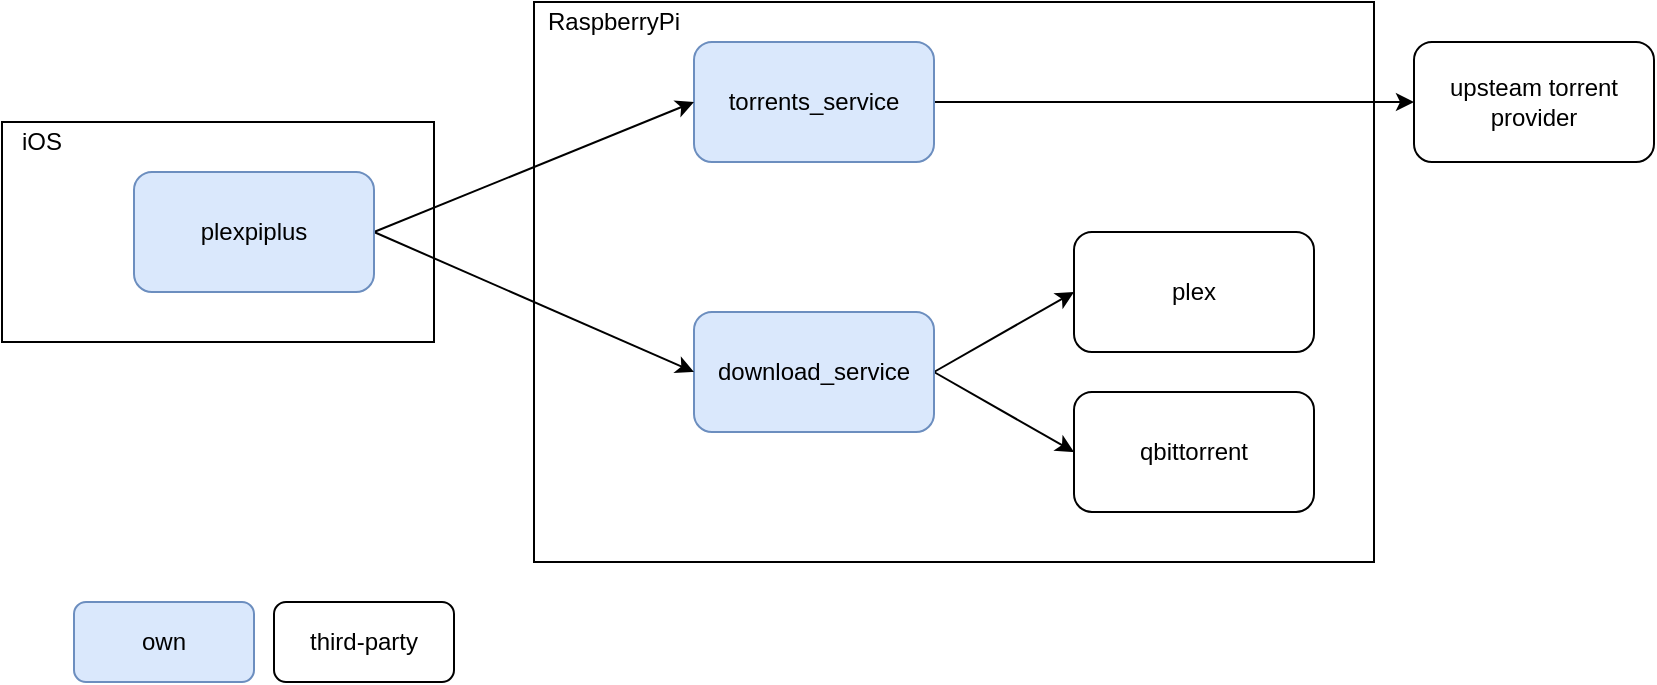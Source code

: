 <mxfile version="13.8.8" type="github">
  <diagram id="Hw00q0e1_EGyrgnhiQJS" name="Page-1">
    <mxGraphModel dx="2253" dy="914" grid="1" gridSize="10" guides="1" tooltips="1" connect="1" arrows="1" fold="1" page="1" pageScale="1" pageWidth="827" pageHeight="1169" math="0" shadow="0">
      <root>
        <mxCell id="0" />
        <mxCell id="1" parent="0" />
        <mxCell id="ZQ5dfZ5US8KDUxNtynS0-21" value="" style="group" vertex="1" connectable="0" parent="1">
          <mxGeometry x="260" y="150" width="420" height="280" as="geometry" />
        </mxCell>
        <mxCell id="ZQ5dfZ5US8KDUxNtynS0-12" value="" style="rounded=0;whiteSpace=wrap;html=1;shadow=0;fillColor=none;" vertex="1" parent="ZQ5dfZ5US8KDUxNtynS0-21">
          <mxGeometry width="420" height="280" as="geometry" />
        </mxCell>
        <mxCell id="ZQ5dfZ5US8KDUxNtynS0-13" value="RaspberryPi" style="text;html=1;strokeColor=none;fillColor=none;align=center;verticalAlign=middle;whiteSpace=wrap;rounded=0;shadow=0;" vertex="1" parent="ZQ5dfZ5US8KDUxNtynS0-21">
          <mxGeometry x="20" width="40" height="20" as="geometry" />
        </mxCell>
        <mxCell id="T0_l8bEOc6JnCAgAHngF-13" style="edgeStyle=none;rounded=0;orthogonalLoop=1;jettySize=auto;html=1;exitX=1;exitY=0.5;exitDx=0;exitDy=0;" parent="1" source="T0_l8bEOc6JnCAgAHngF-2" target="T0_l8bEOc6JnCAgAHngF-12" edge="1">
          <mxGeometry relative="1" as="geometry" />
        </mxCell>
        <mxCell id="T0_l8bEOc6JnCAgAHngF-2" value="torrents_service" style="rounded=1;whiteSpace=wrap;html=1;fillColor=#dae8fc;strokeColor=#6c8ebf;" parent="1" vertex="1">
          <mxGeometry x="340" y="170" width="120" height="60" as="geometry" />
        </mxCell>
        <mxCell id="T0_l8bEOc6JnCAgAHngF-10" style="edgeStyle=none;rounded=0;orthogonalLoop=1;jettySize=auto;html=1;exitX=1;exitY=0.5;exitDx=0;exitDy=0;entryX=0;entryY=0.5;entryDx=0;entryDy=0;" parent="1" source="T0_l8bEOc6JnCAgAHngF-3" target="T0_l8bEOc6JnCAgAHngF-4" edge="1">
          <mxGeometry relative="1" as="geometry" />
        </mxCell>
        <mxCell id="T0_l8bEOc6JnCAgAHngF-11" style="edgeStyle=none;rounded=0;orthogonalLoop=1;jettySize=auto;html=1;exitX=1;exitY=0.5;exitDx=0;exitDy=0;entryX=0;entryY=0.5;entryDx=0;entryDy=0;" parent="1" source="T0_l8bEOc6JnCAgAHngF-3" target="T0_l8bEOc6JnCAgAHngF-5" edge="1">
          <mxGeometry relative="1" as="geometry" />
        </mxCell>
        <mxCell id="T0_l8bEOc6JnCAgAHngF-3" value="download_service" style="rounded=1;whiteSpace=wrap;html=1;fillColor=#dae8fc;strokeColor=#6c8ebf;" parent="1" vertex="1">
          <mxGeometry x="340" y="305" width="120" height="60" as="geometry" />
        </mxCell>
        <mxCell id="T0_l8bEOc6JnCAgAHngF-4" value="plex" style="rounded=1;whiteSpace=wrap;html=1;" parent="1" vertex="1">
          <mxGeometry x="530" y="265" width="120" height="60" as="geometry" />
        </mxCell>
        <mxCell id="T0_l8bEOc6JnCAgAHngF-5" value="qbittorrent" style="rounded=1;whiteSpace=wrap;html=1;" parent="1" vertex="1">
          <mxGeometry x="530" y="345" width="120" height="60" as="geometry" />
        </mxCell>
        <mxCell id="T0_l8bEOc6JnCAgAHngF-8" style="rounded=0;orthogonalLoop=1;jettySize=auto;html=1;exitX=1;exitY=0.5;exitDx=0;exitDy=0;entryX=0;entryY=0.5;entryDx=0;entryDy=0;" parent="1" source="T0_l8bEOc6JnCAgAHngF-6" target="T0_l8bEOc6JnCAgAHngF-2" edge="1">
          <mxGeometry relative="1" as="geometry" />
        </mxCell>
        <mxCell id="T0_l8bEOc6JnCAgAHngF-9" style="edgeStyle=none;rounded=0;orthogonalLoop=1;jettySize=auto;html=1;exitX=1;exitY=0.5;exitDx=0;exitDy=0;entryX=0;entryY=0.5;entryDx=0;entryDy=0;" parent="1" source="T0_l8bEOc6JnCAgAHngF-6" target="T0_l8bEOc6JnCAgAHngF-3" edge="1">
          <mxGeometry relative="1" as="geometry" />
        </mxCell>
        <mxCell id="T0_l8bEOc6JnCAgAHngF-12" value="upsteam torrent provider" style="rounded=1;whiteSpace=wrap;html=1;" parent="1" vertex="1">
          <mxGeometry x="700" y="170" width="120" height="60" as="geometry" />
        </mxCell>
        <mxCell id="ZQ5dfZ5US8KDUxNtynS0-20" value="" style="group" vertex="1" connectable="0" parent="1">
          <mxGeometry x="-6" y="210" width="216" height="110" as="geometry" />
        </mxCell>
        <mxCell id="ZQ5dfZ5US8KDUxNtynS0-15" value="" style="rounded=0;whiteSpace=wrap;html=1;shadow=0;fillColor=none;" vertex="1" parent="ZQ5dfZ5US8KDUxNtynS0-20">
          <mxGeometry width="216" height="110" as="geometry" />
        </mxCell>
        <mxCell id="ZQ5dfZ5US8KDUxNtynS0-16" value="iOS" style="text;html=1;strokeColor=none;fillColor=none;align=center;verticalAlign=middle;whiteSpace=wrap;rounded=0;shadow=0;" vertex="1" parent="ZQ5dfZ5US8KDUxNtynS0-20">
          <mxGeometry width="40" height="20" as="geometry" />
        </mxCell>
        <mxCell id="T0_l8bEOc6JnCAgAHngF-6" value="plexpiplus" style="rounded=1;whiteSpace=wrap;html=1;fillColor=#dae8fc;strokeColor=#6c8ebf;shadow=0;" parent="ZQ5dfZ5US8KDUxNtynS0-20" vertex="1">
          <mxGeometry x="66" y="25" width="120" height="60" as="geometry" />
        </mxCell>
        <mxCell id="ZQ5dfZ5US8KDUxNtynS0-22" value="own" style="rounded=1;whiteSpace=wrap;html=1;fillColor=#dae8fc;strokeColor=#6c8ebf;shadow=0;" vertex="1" parent="1">
          <mxGeometry x="30" y="450" width="90" height="40" as="geometry" />
        </mxCell>
        <mxCell id="ZQ5dfZ5US8KDUxNtynS0-24" value="third-party" style="rounded=1;whiteSpace=wrap;html=1;shadow=0;" vertex="1" parent="1">
          <mxGeometry x="130" y="450" width="90" height="40" as="geometry" />
        </mxCell>
      </root>
    </mxGraphModel>
  </diagram>
</mxfile>

